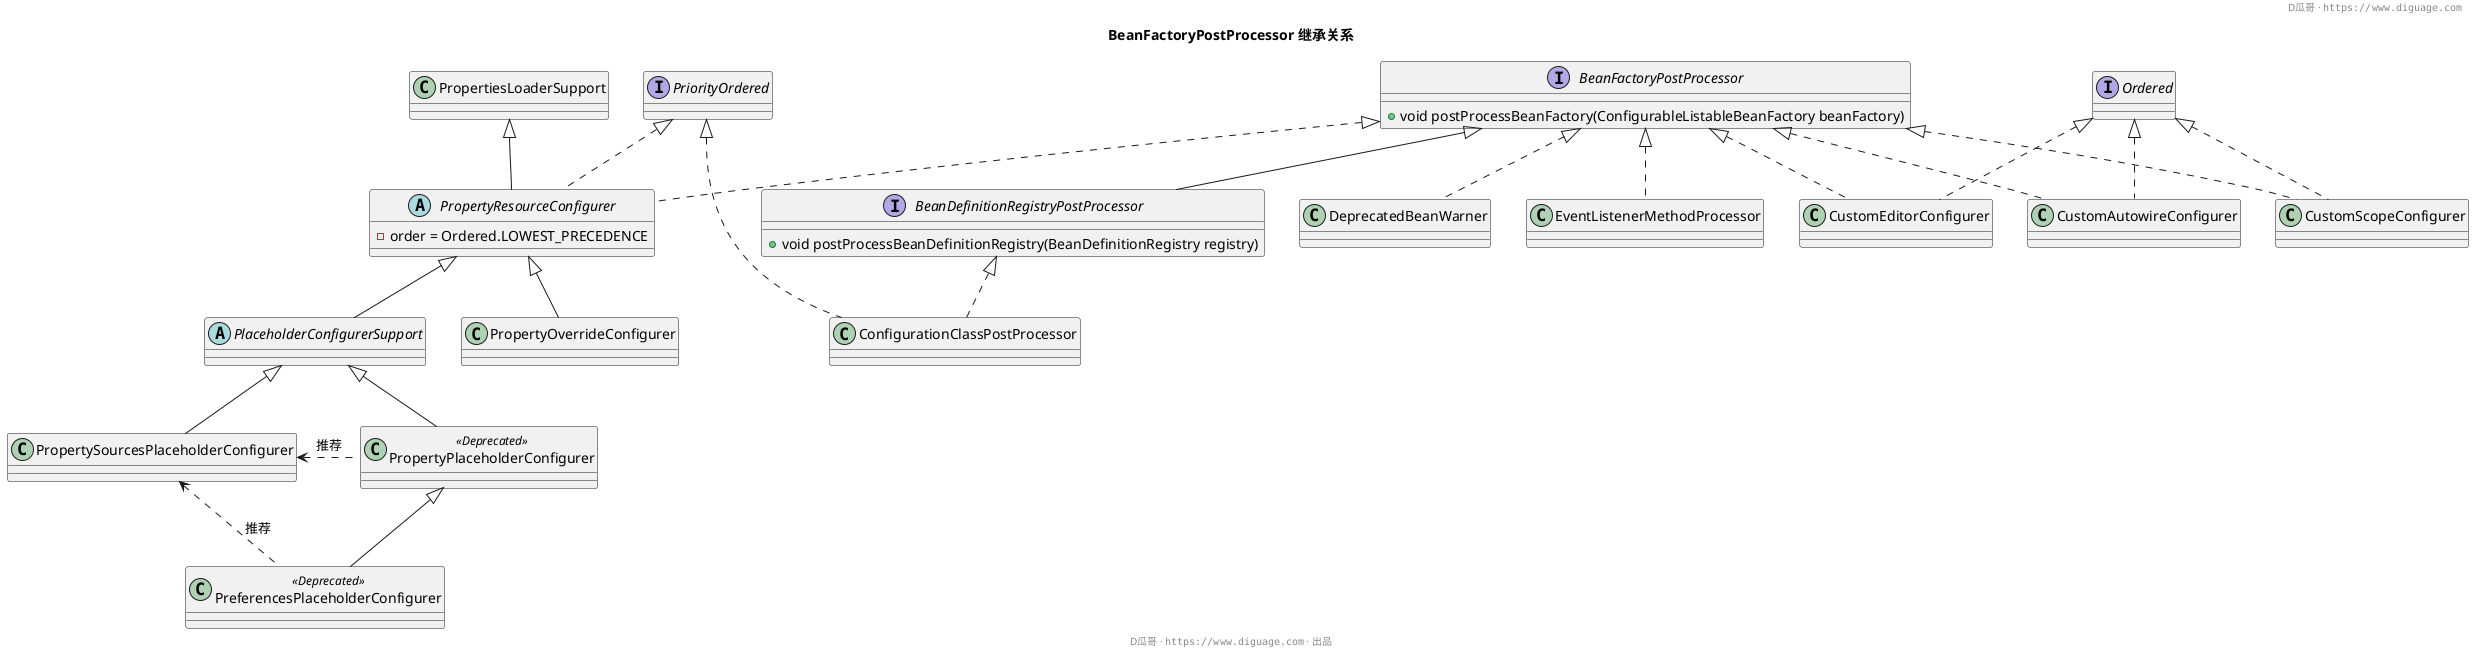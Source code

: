 @startuml
title **BeanFactoryPostProcessor 继承关系**
header D瓜哥 · ""https://www.diguage.com""

interface BeanFactoryPostProcessor {
  + void postProcessBeanFactory(ConfigurableListableBeanFactory beanFactory)
}

interface BeanDefinitionRegistryPostProcessor extends BeanFactoryPostProcessor {
  + void postProcessBeanDefinitionRegistry(BeanDefinitionRegistry registry)
}

class ConfigurationClassPostProcessor implements BeanDefinitionRegistryPostProcessor, PriorityOrdered

class CustomAutowireConfigurer implements BeanFactoryPostProcessor, Ordered

class CustomEditorConfigurer implements BeanFactoryPostProcessor, Ordered

class CustomScopeConfigurer implements BeanFactoryPostProcessor, Ordered

class DeprecatedBeanWarner implements BeanFactoryPostProcessor

class EventListenerMethodProcessor implements BeanFactoryPostProcessor

abstract class PropertyResourceConfigurer extends PropertiesLoaderSupport implements BeanFactoryPostProcessor, PriorityOrdered {
    - order = Ordered.LOWEST_PRECEDENCE
}

abstract class PlaceholderConfigurerSupport extends PropertyResourceConfigurer

class PreferencesPlaceholderConfigurer <<Deprecated>>

class PreferencesPlaceholderConfigurer extends PropertyPlaceholderConfigurer

class PropertyOverrideConfigurer extends PropertyResourceConfigurer

class "~PropertyPlaceholderConfigurer~" as PropertyPlaceholderConfigurer <<Deprecated>>

class PropertyPlaceholderConfigurer extends PlaceholderConfigurerSupport

class PropertySourcesPlaceholderConfigurer extends PlaceholderConfigurerSupport

PreferencesPlaceholderConfigurer .left.> PropertySourcesPlaceholderConfigurer : 推荐
PropertyPlaceholderConfigurer .left.> PropertySourcesPlaceholderConfigurer : 推荐

footer D瓜哥 · ""https://www.diguage.com"" · 出品
@enduml

